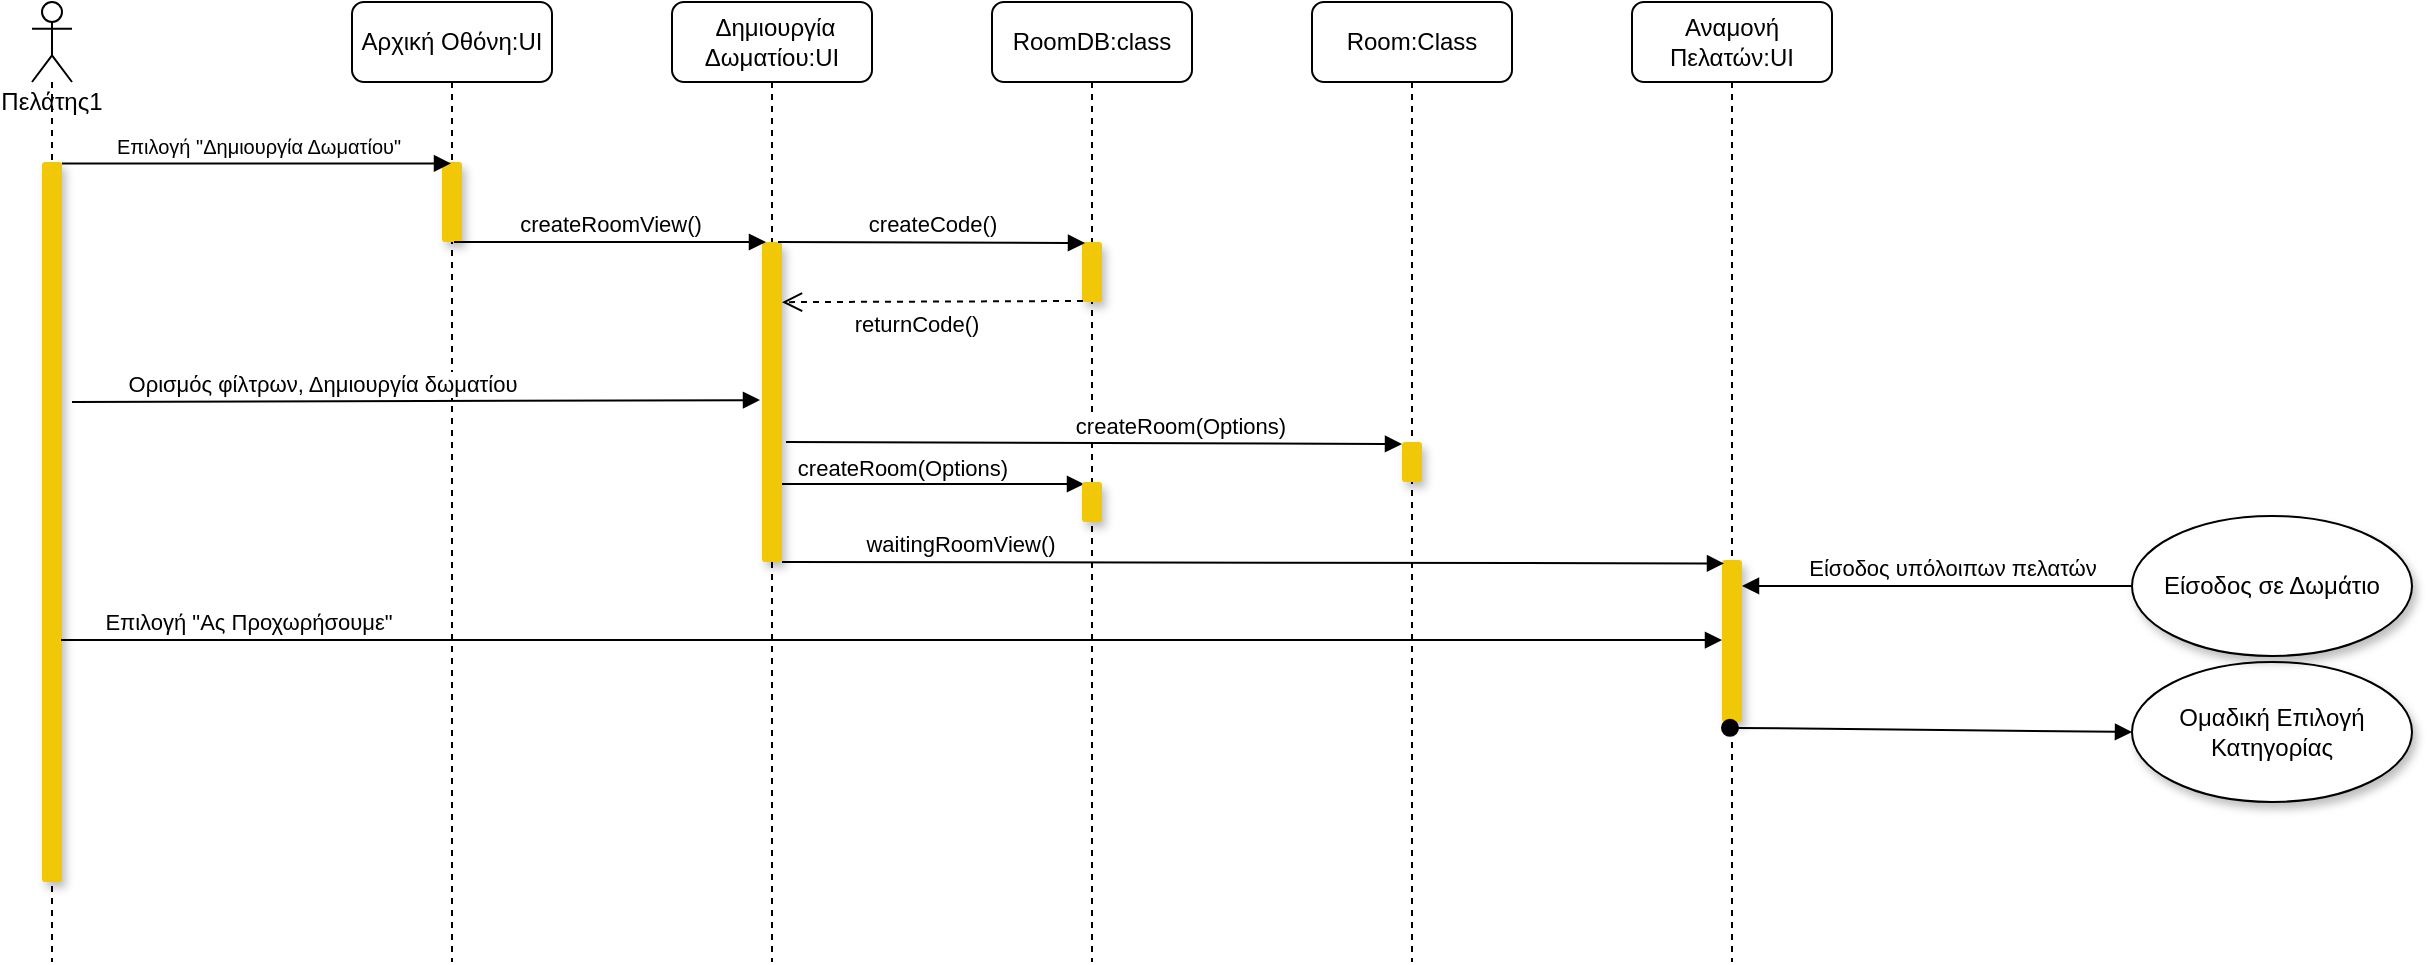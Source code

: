 <mxfile version="18.0.6" type="device"><diagram id="83vXnrP8dXTWaltRJKdN" name="Page-1"><mxGraphModel dx="1026" dy="513" grid="1" gridSize="10" guides="1" tooltips="1" connect="1" arrows="1" fold="1" page="1" pageScale="1" pageWidth="850" pageHeight="1100" math="0" shadow="0"><root><mxCell id="0"/><mxCell id="1" parent="0"/><mxCell id="nQZ2MxrFEeVjiO_7EVUm-2" value="createRoom(Options)" style="html=1;verticalAlign=bottom;endArrow=block;rounded=0;entryX=0.1;entryY=0.05;entryDx=0;entryDy=0;entryPerimeter=0;exitX=1;exitY=0.756;exitDx=0;exitDy=0;exitPerimeter=0;" parent="1" source="c4pF4qZNbSvEfG4Ypx71-11" target="nQZ2MxrFEeVjiO_7EVUm-1" edge="1"><mxGeometry x="-0.203" y="-1" width="80" relative="1" as="geometry"><mxPoint x="440" y="311" as="sourcePoint"/><mxPoint x="800" y="310" as="targetPoint"/><Array as="points"/><mxPoint as="offset"/></mxGeometry></mxCell><mxCell id="c4pF4qZNbSvEfG4Ypx71-1" value="Πελάτης1" style="shape=umlLifeline;participant=umlActor;perimeter=lifelinePerimeter;whiteSpace=wrap;html=1;container=1;collapsible=0;recursiveResize=0;verticalAlign=top;spacingTop=36;outlineConnect=0;" parent="1" vertex="1"><mxGeometry x="30" y="80" width="20" height="480" as="geometry"/></mxCell><mxCell id="c4pF4qZNbSvEfG4Ypx71-2" value="" style="html=1;points=[];perimeter=orthogonalPerimeter;strokeColor=none;fillColor=#F0C808;shadow=1;rounded=1;sketch=0;" parent="c4pF4qZNbSvEfG4Ypx71-1" vertex="1"><mxGeometry x="5" y="80" width="10" height="360" as="geometry"/></mxCell><mxCell id="c4pF4qZNbSvEfG4Ypx71-3" value="Αρχική Οθόνη:UI" style="shape=umlLifeline;perimeter=lifelinePerimeter;whiteSpace=wrap;html=1;container=1;collapsible=0;recursiveResize=0;outlineConnect=0;rounded=1;shadow=0;fillColor=#FFFFFF;" parent="1" vertex="1"><mxGeometry x="190" y="80" width="100" height="480" as="geometry"/></mxCell><mxCell id="c4pF4qZNbSvEfG4Ypx71-7" value="" style="html=1;points=[];perimeter=orthogonalPerimeter;strokeColor=none;fillColor=#F0C808;shadow=1;rounded=1;" parent="c4pF4qZNbSvEfG4Ypx71-3" vertex="1"><mxGeometry x="45" y="80" width="10" height="40" as="geometry"/></mxCell><mxCell id="c4pF4qZNbSvEfG4Ypx71-4" value="&amp;nbsp;Δημιουργία Δωματίου:UI" style="shape=umlLifeline;perimeter=lifelinePerimeter;whiteSpace=wrap;html=1;container=1;collapsible=0;recursiveResize=0;outlineConnect=0;rounded=1;shadow=0;fillColor=#FFFFFF;" parent="1" vertex="1"><mxGeometry x="350" y="80" width="100" height="480" as="geometry"/></mxCell><mxCell id="c4pF4qZNbSvEfG4Ypx71-11" value="" style="html=1;points=[];perimeter=orthogonalPerimeter;strokeColor=none;fillColor=#F0C808;shadow=1;rounded=1;" parent="c4pF4qZNbSvEfG4Ypx71-4" vertex="1"><mxGeometry x="45" y="120" width="10" height="160" as="geometry"/></mxCell><mxCell id="c4pF4qZNbSvEfG4Ypx71-5" value="Room:Class" style="shape=umlLifeline;perimeter=lifelinePerimeter;whiteSpace=wrap;html=1;container=1;collapsible=0;recursiveResize=0;outlineConnect=0;rounded=1;shadow=0;fillColor=#FFFFFF;" parent="1" vertex="1"><mxGeometry x="670" y="80" width="100" height="480" as="geometry"/></mxCell><mxCell id="c4pF4qZNbSvEfG4Ypx71-16" value="" style="html=1;points=[];perimeter=orthogonalPerimeter;strokeColor=none;fillColor=#F0C808;shadow=1;rounded=1;" parent="c4pF4qZNbSvEfG4Ypx71-5" vertex="1"><mxGeometry x="45" y="220" width="10" height="20" as="geometry"/></mxCell><mxCell id="c4pF4qZNbSvEfG4Ypx71-6" value="RoomDB:class" style="shape=umlLifeline;perimeter=lifelinePerimeter;whiteSpace=wrap;html=1;container=1;collapsible=0;recursiveResize=0;outlineConnect=0;rounded=1;shadow=0;fillColor=#FFFFFF;" parent="1" vertex="1"><mxGeometry x="510" y="80" width="100" height="480" as="geometry"/></mxCell><mxCell id="nQZ2MxrFEeVjiO_7EVUm-1" value="" style="html=1;points=[];perimeter=orthogonalPerimeter;strokeColor=none;fillColor=#F0C808;shadow=1;rounded=1;" parent="c4pF4qZNbSvEfG4Ypx71-6" vertex="1"><mxGeometry x="45" y="240" width="10" height="20" as="geometry"/></mxCell><mxCell id="c4pF4qZNbSvEfG4Ypx71-9" value="" style="html=1;points=[];perimeter=orthogonalPerimeter;strokeColor=none;fillColor=#F0C808;shadow=1;rounded=1;" parent="c4pF4qZNbSvEfG4Ypx71-6" vertex="1"><mxGeometry x="45" y="120" width="10" height="30" as="geometry"/></mxCell><mxCell id="c4pF4qZNbSvEfG4Ypx71-8" value="&lt;font style=&quot;font-size: 10px;&quot;&gt;Επιλογή &quot;Δημιουργία Δωματίου&quot;&lt;/font&gt;" style="html=1;verticalAlign=bottom;endArrow=block;rounded=0;exitX=1;exitY=0.002;exitDx=0;exitDy=0;exitPerimeter=0;" parent="1" source="c4pF4qZNbSvEfG4Ypx71-2" target="c4pF4qZNbSvEfG4Ypx71-3" edge="1"><mxGeometry width="80" relative="1" as="geometry"><mxPoint x="120" y="160" as="sourcePoint"/><mxPoint x="200" y="160" as="targetPoint"/></mxGeometry></mxCell><mxCell id="c4pF4qZNbSvEfG4Ypx71-12" value="createRoomView()" style="html=1;verticalAlign=bottom;endArrow=block;rounded=0;entryX=0.2;entryY=0;entryDx=0;entryDy=0;entryPerimeter=0;exitX=0.6;exitY=1;exitDx=0;exitDy=0;exitPerimeter=0;" parent="1" source="c4pF4qZNbSvEfG4Ypx71-7" target="c4pF4qZNbSvEfG4Ypx71-11" edge="1"><mxGeometry width="80" relative="1" as="geometry"><mxPoint x="250" y="200" as="sourcePoint"/><mxPoint x="400" y="200" as="targetPoint"/></mxGeometry></mxCell><mxCell id="c4pF4qZNbSvEfG4Ypx71-13" value="Ορισμός φίλτρων, Δημιουργία δωματίου" style="html=1;verticalAlign=bottom;endArrow=block;rounded=0;entryX=-0.1;entryY=0.494;entryDx=0;entryDy=0;entryPerimeter=0;" parent="1" target="c4pF4qZNbSvEfG4Ypx71-11" edge="1"><mxGeometry x="-0.27" width="80" relative="1" as="geometry"><mxPoint x="50" y="280" as="sourcePoint"/><mxPoint x="390" y="280" as="targetPoint"/><mxPoint as="offset"/></mxGeometry></mxCell><mxCell id="c4pF4qZNbSvEfG4Ypx71-14" value="Αναμονή Πελατών:UI" style="shape=umlLifeline;perimeter=lifelinePerimeter;whiteSpace=wrap;html=1;container=1;collapsible=0;recursiveResize=0;outlineConnect=0;rounded=1;shadow=0;fillColor=#FFFFFF;" parent="1" vertex="1"><mxGeometry x="830" y="80" width="100" height="480" as="geometry"/></mxCell><mxCell id="c4pF4qZNbSvEfG4Ypx71-18" value="" style="html=1;points=[];perimeter=orthogonalPerimeter;strokeColor=none;fillColor=#F0C808;shadow=1;rounded=1;" parent="c4pF4qZNbSvEfG4Ypx71-14" vertex="1"><mxGeometry x="45" y="279" width="10" height="81" as="geometry"/></mxCell><mxCell id="c4pF4qZNbSvEfG4Ypx71-17" value="createRoom(Options)" style="html=1;verticalAlign=bottom;endArrow=block;rounded=0;exitX=1.2;exitY=0.625;exitDx=0;exitDy=0;exitPerimeter=0;entryX=0;entryY=0.05;entryDx=0;entryDy=0;entryPerimeter=0;" parent="1" source="c4pF4qZNbSvEfG4Ypx71-11" target="c4pF4qZNbSvEfG4Ypx71-16" edge="1"><mxGeometry x="0.279" width="80" relative="1" as="geometry"><mxPoint x="450" y="300" as="sourcePoint"/><mxPoint x="600" y="300" as="targetPoint"/><Array as="points"/><mxPoint as="offset"/></mxGeometry></mxCell><mxCell id="c4pF4qZNbSvEfG4Ypx71-19" value="waitingRoomView()" style="html=1;verticalAlign=bottom;endArrow=block;rounded=0;entryX=0.1;entryY=0.021;entryDx=0;entryDy=0;entryPerimeter=0;" parent="1" source="c4pF4qZNbSvEfG4Ypx71-11" target="c4pF4qZNbSvEfG4Ypx71-18" edge="1"><mxGeometry x="-0.62" width="80" relative="1" as="geometry"><mxPoint x="560" y="360" as="sourcePoint"/><mxPoint x="880" y="360" as="targetPoint"/><mxPoint as="offset"/></mxGeometry></mxCell><mxCell id="c4pF4qZNbSvEfG4Ypx71-21" value="Ομαδική Επιλογή Κατηγορίας" style="ellipse;whiteSpace=wrap;html=1;rounded=1;shadow=1;fillColor=#FFFFFF;" parent="1" vertex="1"><mxGeometry x="1080" y="410" width="140" height="70" as="geometry"/></mxCell><mxCell id="c4pF4qZNbSvEfG4Ypx71-22" value="Επιλογή &quot;Ας Προχωρήσουμε&quot;" style="html=1;verticalAlign=bottom;endArrow=block;rounded=0;exitX=0.95;exitY=0.664;exitDx=0;exitDy=0;exitPerimeter=0;" parent="1" source="c4pF4qZNbSvEfG4Ypx71-2" target="c4pF4qZNbSvEfG4Ypx71-18" edge="1"><mxGeometry x="-0.775" width="80" relative="1" as="geometry"><mxPoint x="50" y="400" as="sourcePoint"/><mxPoint x="950" y="400" as="targetPoint"/><mxPoint as="offset"/></mxGeometry></mxCell><mxCell id="c4pF4qZNbSvEfG4Ypx71-10" value="createCode()" style="html=1;verticalAlign=bottom;endArrow=block;rounded=1;entryX=0.15;entryY=0.017;entryDx=0;entryDy=0;entryPerimeter=0;exitX=0.8;exitY=0;exitDx=0;exitDy=0;exitPerimeter=0;" parent="1" source="c4pF4qZNbSvEfG4Ypx71-11" target="c4pF4qZNbSvEfG4Ypx71-9" edge="1"><mxGeometry x="-0.007" width="80" relative="1" as="geometry"><mxPoint x="440" y="180" as="sourcePoint"/><mxPoint x="350" y="180" as="targetPoint"/><Array as="points"/><mxPoint x="1" as="offset"/></mxGeometry></mxCell><mxCell id="nQZ2MxrFEeVjiO_7EVUm-3" value="returnCode()" style="html=1;verticalAlign=bottom;endArrow=open;dashed=1;endSize=8;rounded=0;exitX=0.05;exitY=0.983;exitDx=0;exitDy=0;exitPerimeter=0;entryX=1;entryY=0.188;entryDx=0;entryDy=0;entryPerimeter=0;" parent="1" source="c4pF4qZNbSvEfG4Ypx71-9" target="c4pF4qZNbSvEfG4Ypx71-11" edge="1"><mxGeometry x="0.114" y="20" relative="1" as="geometry"><mxPoint x="370" y="200" as="sourcePoint"/><mxPoint x="450" y="210" as="targetPoint"/><mxPoint as="offset"/></mxGeometry></mxCell><mxCell id="c4pF4qZNbSvEfG4Ypx71-20" value="" style="html=1;verticalAlign=bottom;startArrow=oval;startFill=1;endArrow=block;startSize=8;rounded=1;entryX=0;entryY=0.5;entryDx=0;entryDy=0;exitX=0.4;exitY=1.036;exitDx=0;exitDy=0;exitPerimeter=0;" parent="1" source="c4pF4qZNbSvEfG4Ypx71-18" target="c4pF4qZNbSvEfG4Ypx71-21" edge="1"><mxGeometry width="60" relative="1" as="geometry"><mxPoint x="880" y="410" as="sourcePoint"/><mxPoint x="960" y="410" as="targetPoint"/><Array as="points"/></mxGeometry></mxCell><mxCell id="nQZ2MxrFEeVjiO_7EVUm-4" value="Είσοδος σε Δωμάτιο" style="ellipse;whiteSpace=wrap;html=1;rounded=1;shadow=1;fillColor=#FFFFFF;" parent="1" vertex="1"><mxGeometry x="1080" y="337" width="140" height="70" as="geometry"/></mxCell><mxCell id="1RfKxQlX40lF7UFMh5LT-1" value="Είσοδος υπόλοιπων πελατών" style="html=1;verticalAlign=bottom;endArrow=block;rounded=0;exitX=0;exitY=0.5;exitDx=0;exitDy=0;entryX=1;entryY=0.16;entryDx=0;entryDy=0;entryPerimeter=0;" parent="1" source="nQZ2MxrFEeVjiO_7EVUm-4" target="c4pF4qZNbSvEfG4Ypx71-18" edge="1"><mxGeometry x="-0.077" width="80" relative="1" as="geometry"><mxPoint x="930" y="310" as="sourcePoint"/><mxPoint x="890" y="375" as="targetPoint"/><Array as="points"/><mxPoint as="offset"/></mxGeometry></mxCell></root></mxGraphModel></diagram></mxfile>